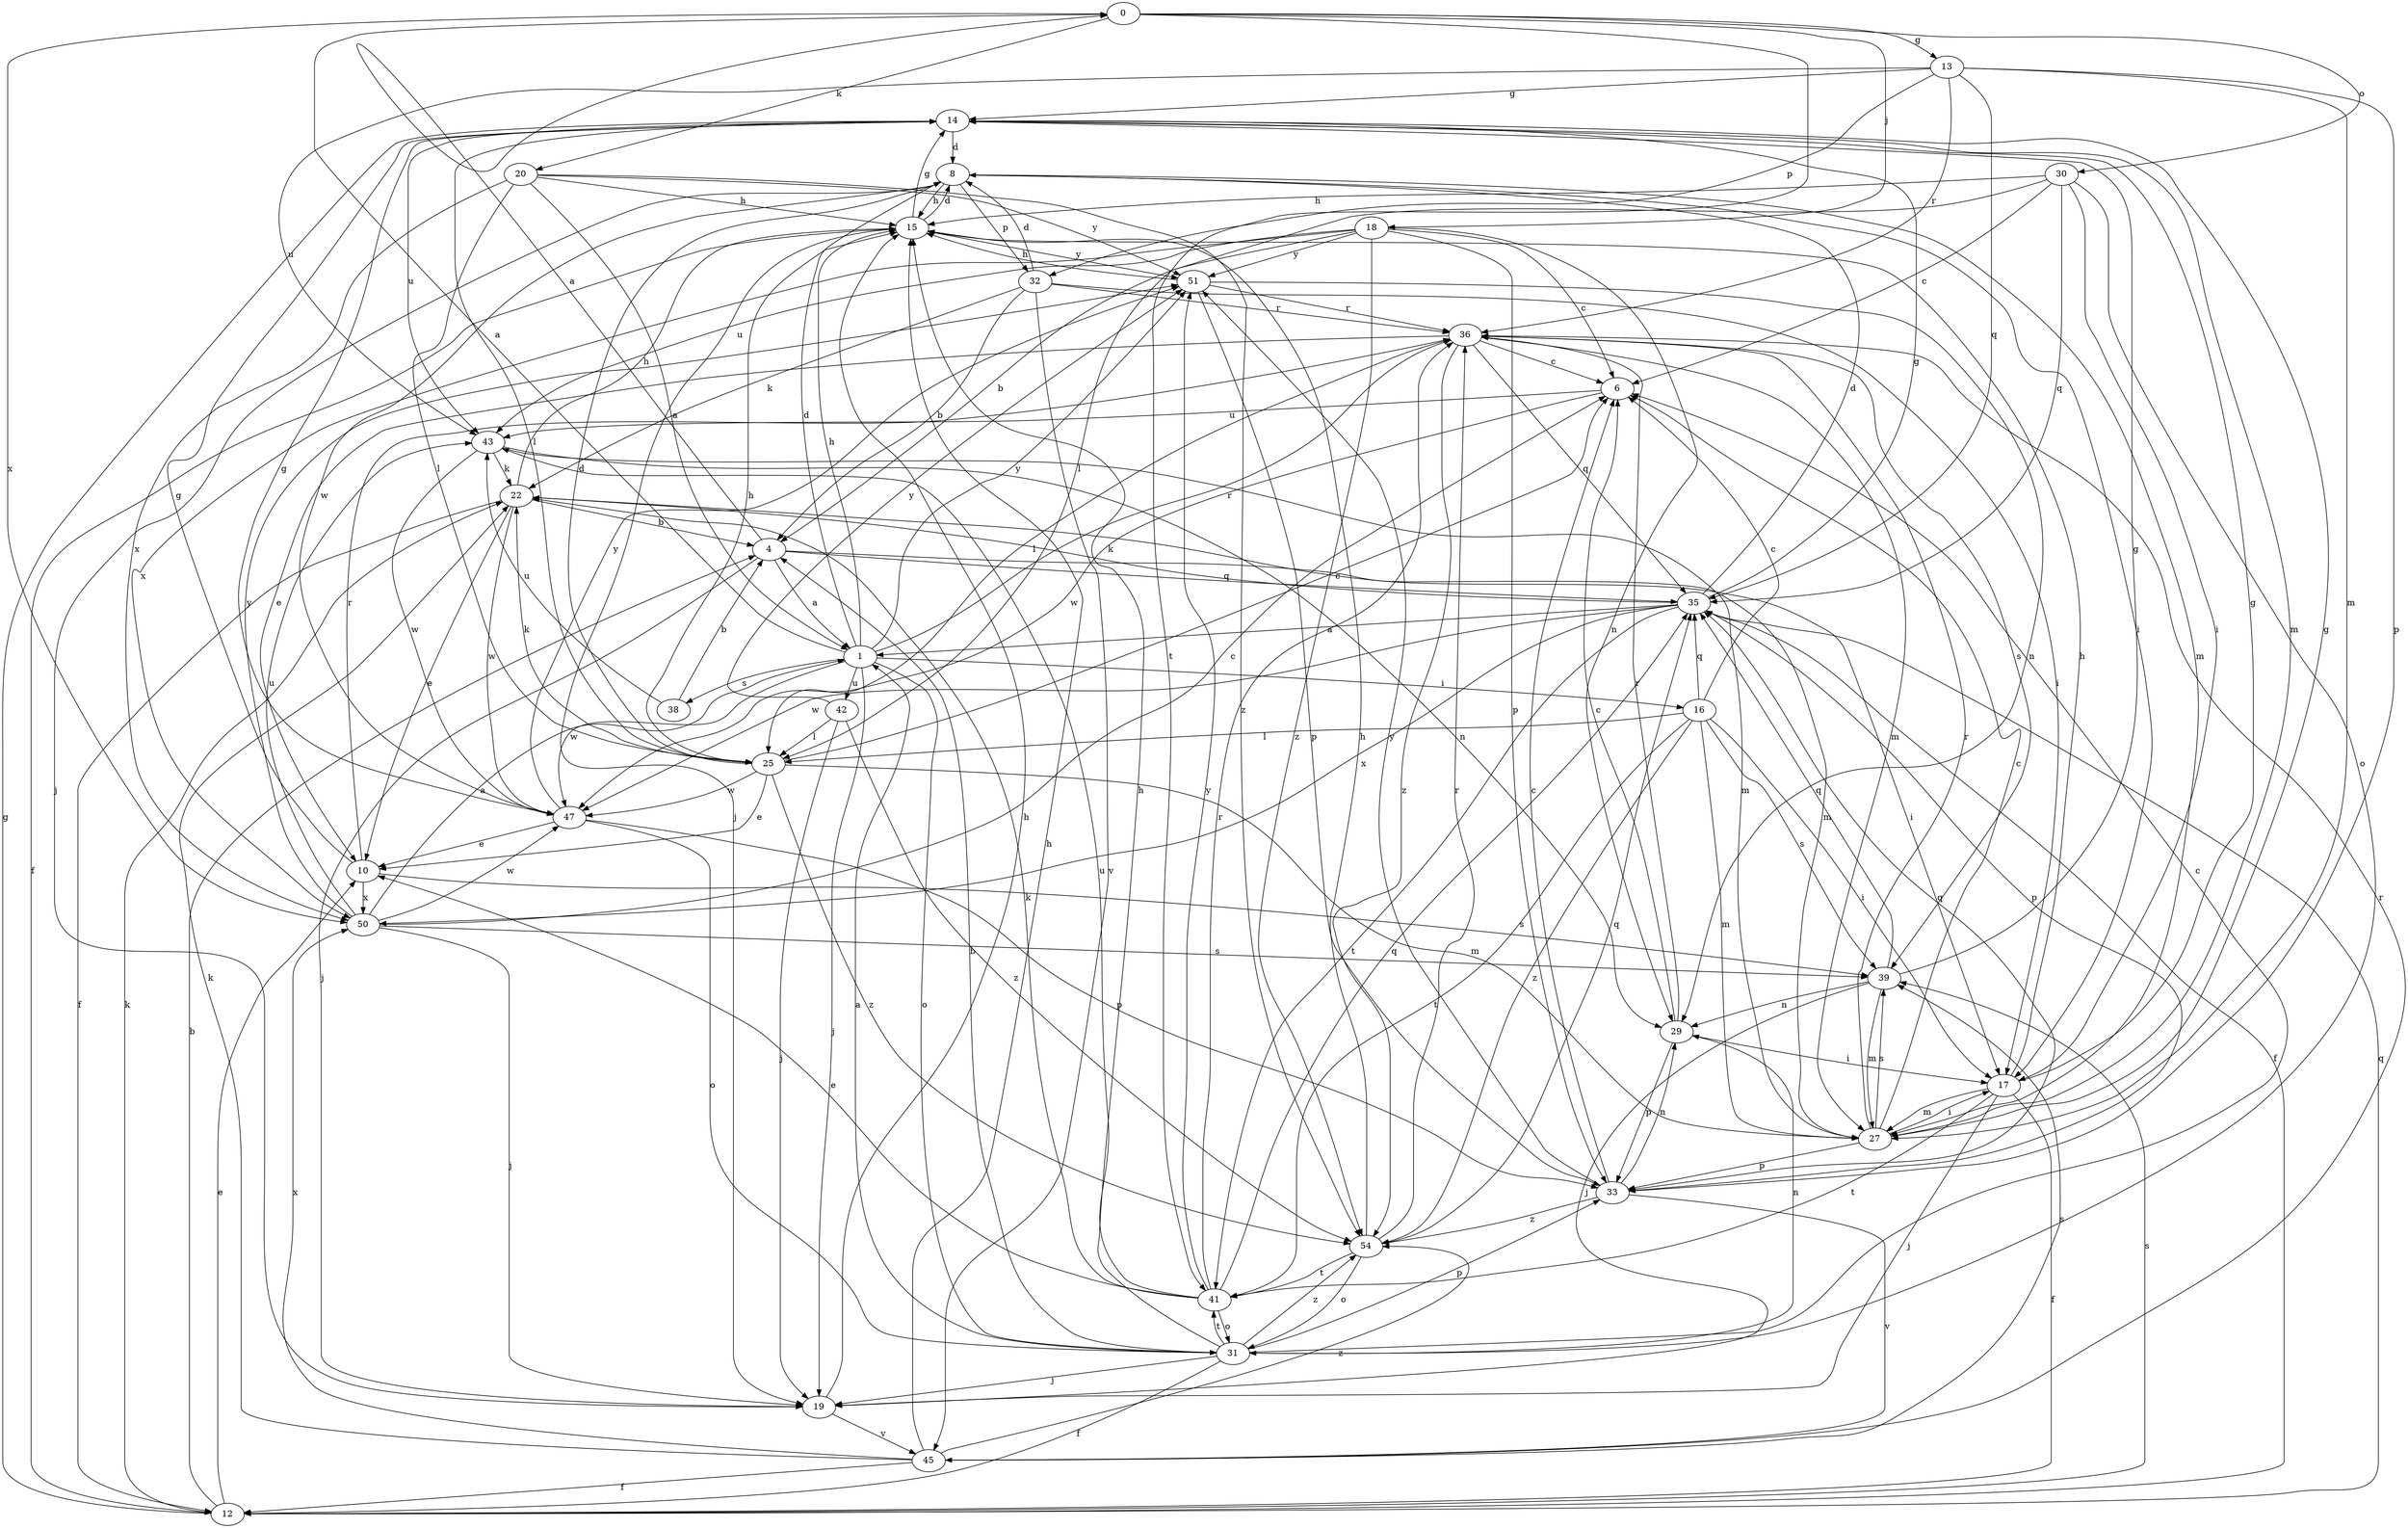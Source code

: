 strict digraph  {
0;
1;
4;
6;
8;
10;
12;
13;
14;
15;
16;
17;
18;
19;
20;
22;
25;
27;
29;
30;
31;
32;
33;
35;
36;
38;
39;
41;
42;
43;
45;
47;
50;
51;
54;
0 -> 13  [label=g];
0 -> 18  [label=j];
0 -> 20  [label=k];
0 -> 30  [label=o];
0 -> 41  [label=t];
0 -> 50  [label=x];
1 -> 0  [label=a];
1 -> 8  [label=d];
1 -> 15  [label=h];
1 -> 16  [label=i];
1 -> 19  [label=j];
1 -> 31  [label=o];
1 -> 36  [label=r];
1 -> 38  [label=s];
1 -> 42  [label=u];
1 -> 47  [label=w];
1 -> 51  [label=y];
4 -> 0  [label=a];
4 -> 1  [label=a];
4 -> 17  [label=i];
4 -> 19  [label=j];
4 -> 35  [label=q];
6 -> 43  [label=u];
6 -> 47  [label=w];
8 -> 15  [label=h];
8 -> 17  [label=i];
8 -> 19  [label=j];
8 -> 27  [label=m];
8 -> 32  [label=p];
8 -> 47  [label=w];
10 -> 14  [label=g];
10 -> 36  [label=r];
10 -> 39  [label=s];
10 -> 50  [label=x];
12 -> 4  [label=b];
12 -> 10  [label=e];
12 -> 14  [label=g];
12 -> 22  [label=k];
12 -> 35  [label=q];
12 -> 39  [label=s];
13 -> 14  [label=g];
13 -> 27  [label=m];
13 -> 32  [label=p];
13 -> 33  [label=p];
13 -> 35  [label=q];
13 -> 36  [label=r];
13 -> 43  [label=u];
14 -> 8  [label=d];
14 -> 25  [label=l];
14 -> 27  [label=m];
14 -> 43  [label=u];
15 -> 8  [label=d];
15 -> 12  [label=f];
15 -> 14  [label=g];
15 -> 19  [label=j];
15 -> 51  [label=y];
16 -> 6  [label=c];
16 -> 17  [label=i];
16 -> 25  [label=l];
16 -> 27  [label=m];
16 -> 35  [label=q];
16 -> 39  [label=s];
16 -> 41  [label=t];
16 -> 54  [label=z];
17 -> 12  [label=f];
17 -> 14  [label=g];
17 -> 15  [label=h];
17 -> 19  [label=j];
17 -> 27  [label=m];
17 -> 41  [label=t];
18 -> 4  [label=b];
18 -> 6  [label=c];
18 -> 29  [label=n];
18 -> 33  [label=p];
18 -> 43  [label=u];
18 -> 50  [label=x];
18 -> 51  [label=y];
18 -> 54  [label=z];
19 -> 15  [label=h];
19 -> 45  [label=v];
20 -> 1  [label=a];
20 -> 15  [label=h];
20 -> 25  [label=l];
20 -> 50  [label=x];
20 -> 51  [label=y];
20 -> 54  [label=z];
22 -> 4  [label=b];
22 -> 10  [label=e];
22 -> 12  [label=f];
22 -> 15  [label=h];
22 -> 27  [label=m];
22 -> 47  [label=w];
25 -> 6  [label=c];
25 -> 8  [label=d];
25 -> 10  [label=e];
25 -> 15  [label=h];
25 -> 22  [label=k];
25 -> 27  [label=m];
25 -> 47  [label=w];
25 -> 54  [label=z];
27 -> 6  [label=c];
27 -> 14  [label=g];
27 -> 17  [label=i];
27 -> 33  [label=p];
27 -> 36  [label=r];
27 -> 39  [label=s];
29 -> 6  [label=c];
29 -> 17  [label=i];
29 -> 33  [label=p];
29 -> 36  [label=r];
30 -> 6  [label=c];
30 -> 15  [label=h];
30 -> 17  [label=i];
30 -> 25  [label=l];
30 -> 31  [label=o];
30 -> 35  [label=q];
31 -> 1  [label=a];
31 -> 4  [label=b];
31 -> 6  [label=c];
31 -> 12  [label=f];
31 -> 15  [label=h];
31 -> 19  [label=j];
31 -> 29  [label=n];
31 -> 33  [label=p];
31 -> 41  [label=t];
31 -> 54  [label=z];
32 -> 4  [label=b];
32 -> 8  [label=d];
32 -> 17  [label=i];
32 -> 22  [label=k];
32 -> 36  [label=r];
32 -> 45  [label=v];
33 -> 6  [label=c];
33 -> 29  [label=n];
33 -> 35  [label=q];
33 -> 45  [label=v];
33 -> 51  [label=y];
33 -> 54  [label=z];
35 -> 1  [label=a];
35 -> 8  [label=d];
35 -> 12  [label=f];
35 -> 14  [label=g];
35 -> 22  [label=k];
35 -> 33  [label=p];
35 -> 41  [label=t];
35 -> 47  [label=w];
35 -> 50  [label=x];
36 -> 6  [label=c];
36 -> 10  [label=e];
36 -> 25  [label=l];
36 -> 27  [label=m];
36 -> 35  [label=q];
36 -> 39  [label=s];
36 -> 54  [label=z];
38 -> 4  [label=b];
38 -> 43  [label=u];
39 -> 14  [label=g];
39 -> 19  [label=j];
39 -> 27  [label=m];
39 -> 29  [label=n];
39 -> 35  [label=q];
41 -> 10  [label=e];
41 -> 22  [label=k];
41 -> 31  [label=o];
41 -> 35  [label=q];
41 -> 36  [label=r];
41 -> 43  [label=u];
41 -> 51  [label=y];
42 -> 19  [label=j];
42 -> 25  [label=l];
42 -> 51  [label=y];
42 -> 54  [label=z];
43 -> 22  [label=k];
43 -> 27  [label=m];
43 -> 29  [label=n];
43 -> 47  [label=w];
45 -> 12  [label=f];
45 -> 15  [label=h];
45 -> 22  [label=k];
45 -> 36  [label=r];
45 -> 39  [label=s];
45 -> 50  [label=x];
45 -> 54  [label=z];
47 -> 10  [label=e];
47 -> 14  [label=g];
47 -> 31  [label=o];
47 -> 33  [label=p];
47 -> 51  [label=y];
50 -> 1  [label=a];
50 -> 6  [label=c];
50 -> 19  [label=j];
50 -> 39  [label=s];
50 -> 43  [label=u];
50 -> 47  [label=w];
50 -> 51  [label=y];
51 -> 15  [label=h];
51 -> 29  [label=n];
51 -> 33  [label=p];
51 -> 36  [label=r];
54 -> 15  [label=h];
54 -> 31  [label=o];
54 -> 35  [label=q];
54 -> 36  [label=r];
54 -> 41  [label=t];
}
